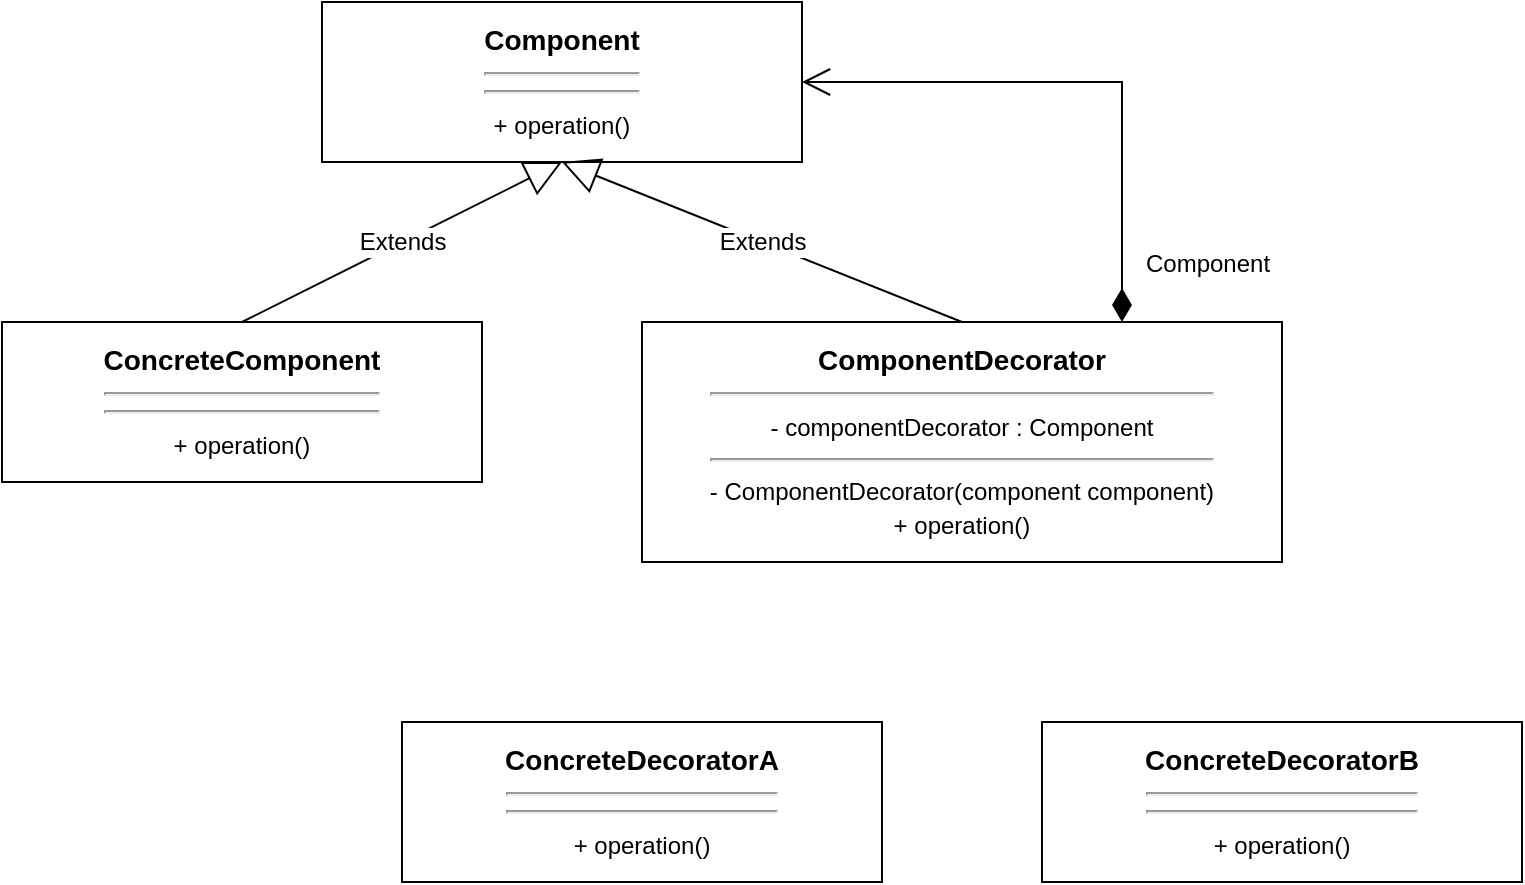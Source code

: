 <mxfile version="20.0.4" type="github">
  <diagram id="C5RBs43oDa-KdzZeNtuy" name="Page-1">
    <mxGraphModel dx="1422" dy="794" grid="1" gridSize="10" guides="1" tooltips="1" connect="1" arrows="1" fold="1" page="1" pageScale="1" pageWidth="1169" pageHeight="1654" math="0" shadow="0">
      <root>
        <mxCell id="WIyWlLk6GJQsqaUBKTNV-0" />
        <mxCell id="WIyWlLk6GJQsqaUBKTNV-1" parent="WIyWlLk6GJQsqaUBKTNV-0" />
        <mxCell id="uQw0O3kQGbf5w6A5wC6w-17" value="&lt;b&gt;Component&lt;br&gt;&lt;/b&gt;&lt;hr&gt;&lt;hr style=&quot;font-size: 13px;&quot;&gt;&lt;span style=&quot;font-size: 12px;&quot;&gt;+ operation()&lt;/span&gt;" style="rounded=0;whiteSpace=wrap;html=1;fontSize=14;fontColor=#000000;fillColor=default;gradientColor=none;" parent="WIyWlLk6GJQsqaUBKTNV-1" vertex="1">
          <mxGeometry x="240" y="40" width="240" height="80" as="geometry" />
        </mxCell>
        <mxCell id="uQw0O3kQGbf5w6A5wC6w-20" value="&lt;b&gt;ConcreteComponent&lt;br&gt;&lt;/b&gt;&lt;hr&gt;&lt;hr style=&quot;font-size: 13px;&quot;&gt;&lt;span style=&quot;font-size: 12px;&quot;&gt;+ operation()&lt;/span&gt;" style="rounded=0;whiteSpace=wrap;html=1;fontSize=14;fontColor=#000000;fillColor=default;gradientColor=none;" parent="WIyWlLk6GJQsqaUBKTNV-1" vertex="1">
          <mxGeometry x="80" y="200" width="240" height="80" as="geometry" />
        </mxCell>
        <mxCell id="uQw0O3kQGbf5w6A5wC6w-22" value="Extends" style="endArrow=block;endSize=16;endFill=0;html=1;rounded=0;fontSize=12;fontColor=#000000;exitX=0.5;exitY=0;exitDx=0;exitDy=0;entryX=0.5;entryY=1;entryDx=0;entryDy=0;" parent="WIyWlLk6GJQsqaUBKTNV-1" source="uQw0O3kQGbf5w6A5wC6w-20" target="uQw0O3kQGbf5w6A5wC6w-17" edge="1">
          <mxGeometry width="160" relative="1" as="geometry">
            <mxPoint x="620" y="330" as="sourcePoint" />
            <mxPoint x="780" y="330" as="targetPoint" />
          </mxGeometry>
        </mxCell>
        <mxCell id="uQw0O3kQGbf5w6A5wC6w-23" value="&lt;b&gt;ComponentDecorator&lt;br&gt;&lt;/b&gt;&lt;hr&gt;&lt;font style=&quot;font-size: 12px;&quot;&gt;- componentDecorator : Component&lt;/font&gt;&lt;br&gt;&lt;hr style=&quot;font-size: 13px;&quot;&gt;&lt;span style=&quot;font-size: 12px;&quot;&gt;- ComponentDecorator(component component)&lt;br&gt;+ operation()&lt;/span&gt;" style="rounded=0;whiteSpace=wrap;html=1;fontSize=14;fontColor=#000000;fillColor=default;gradientColor=none;" parent="WIyWlLk6GJQsqaUBKTNV-1" vertex="1">
          <mxGeometry x="400" y="200" width="320" height="120" as="geometry" />
        </mxCell>
        <mxCell id="uQw0O3kQGbf5w6A5wC6w-24" value="Extends" style="endArrow=block;endSize=16;endFill=0;html=1;rounded=0;fontSize=12;fontColor=#000000;exitX=0.5;exitY=0;exitDx=0;exitDy=0;" parent="WIyWlLk6GJQsqaUBKTNV-1" source="uQw0O3kQGbf5w6A5wC6w-23" edge="1">
          <mxGeometry width="160" relative="1" as="geometry">
            <mxPoint x="620" y="310" as="sourcePoint" />
            <mxPoint x="360" y="120" as="targetPoint" />
          </mxGeometry>
        </mxCell>
        <mxCell id="-fkSKhn9x-vA-FJNlj-T-0" value="&lt;b&gt;ConcreteDecoratorA&lt;br&gt;&lt;/b&gt;&lt;hr&gt;&lt;hr style=&quot;font-size: 13px;&quot;&gt;&lt;span style=&quot;font-size: 12px;&quot;&gt;+ operation()&lt;/span&gt;" style="rounded=0;whiteSpace=wrap;html=1;fontSize=14;fontColor=#000000;fillColor=default;gradientColor=none;" vertex="1" parent="WIyWlLk6GJQsqaUBKTNV-1">
          <mxGeometry x="280" y="400" width="240" height="80" as="geometry" />
        </mxCell>
        <mxCell id="-fkSKhn9x-vA-FJNlj-T-1" value="&lt;b&gt;ConcreteDecoratorB&lt;br&gt;&lt;/b&gt;&lt;hr&gt;&lt;hr style=&quot;font-size: 13px;&quot;&gt;&lt;span style=&quot;font-size: 12px;&quot;&gt;+ operation()&lt;/span&gt;" style="rounded=0;whiteSpace=wrap;html=1;fontSize=14;fontColor=#000000;fillColor=default;gradientColor=none;" vertex="1" parent="WIyWlLk6GJQsqaUBKTNV-1">
          <mxGeometry x="600" y="400" width="240" height="80" as="geometry" />
        </mxCell>
        <mxCell id="-fkSKhn9x-vA-FJNlj-T-3" value="Component" style="endArrow=open;html=1;endSize=12;startArrow=diamondThin;startSize=14;startFill=1;edgeStyle=orthogonalEdgeStyle;align=left;verticalAlign=bottom;rounded=0;fontSize=12;fontColor=#000000;entryX=1;entryY=0.5;entryDx=0;entryDy=0;exitX=0.75;exitY=0;exitDx=0;exitDy=0;" edge="1" parent="WIyWlLk6GJQsqaUBKTNV-1">
          <mxGeometry x="-0.857" y="-10" relative="1" as="geometry">
            <mxPoint x="640" y="200" as="sourcePoint" />
            <mxPoint x="480" y="80" as="targetPoint" />
            <Array as="points">
              <mxPoint x="640" y="200" />
              <mxPoint x="640" y="80" />
            </Array>
            <mxPoint as="offset" />
          </mxGeometry>
        </mxCell>
      </root>
    </mxGraphModel>
  </diagram>
</mxfile>
